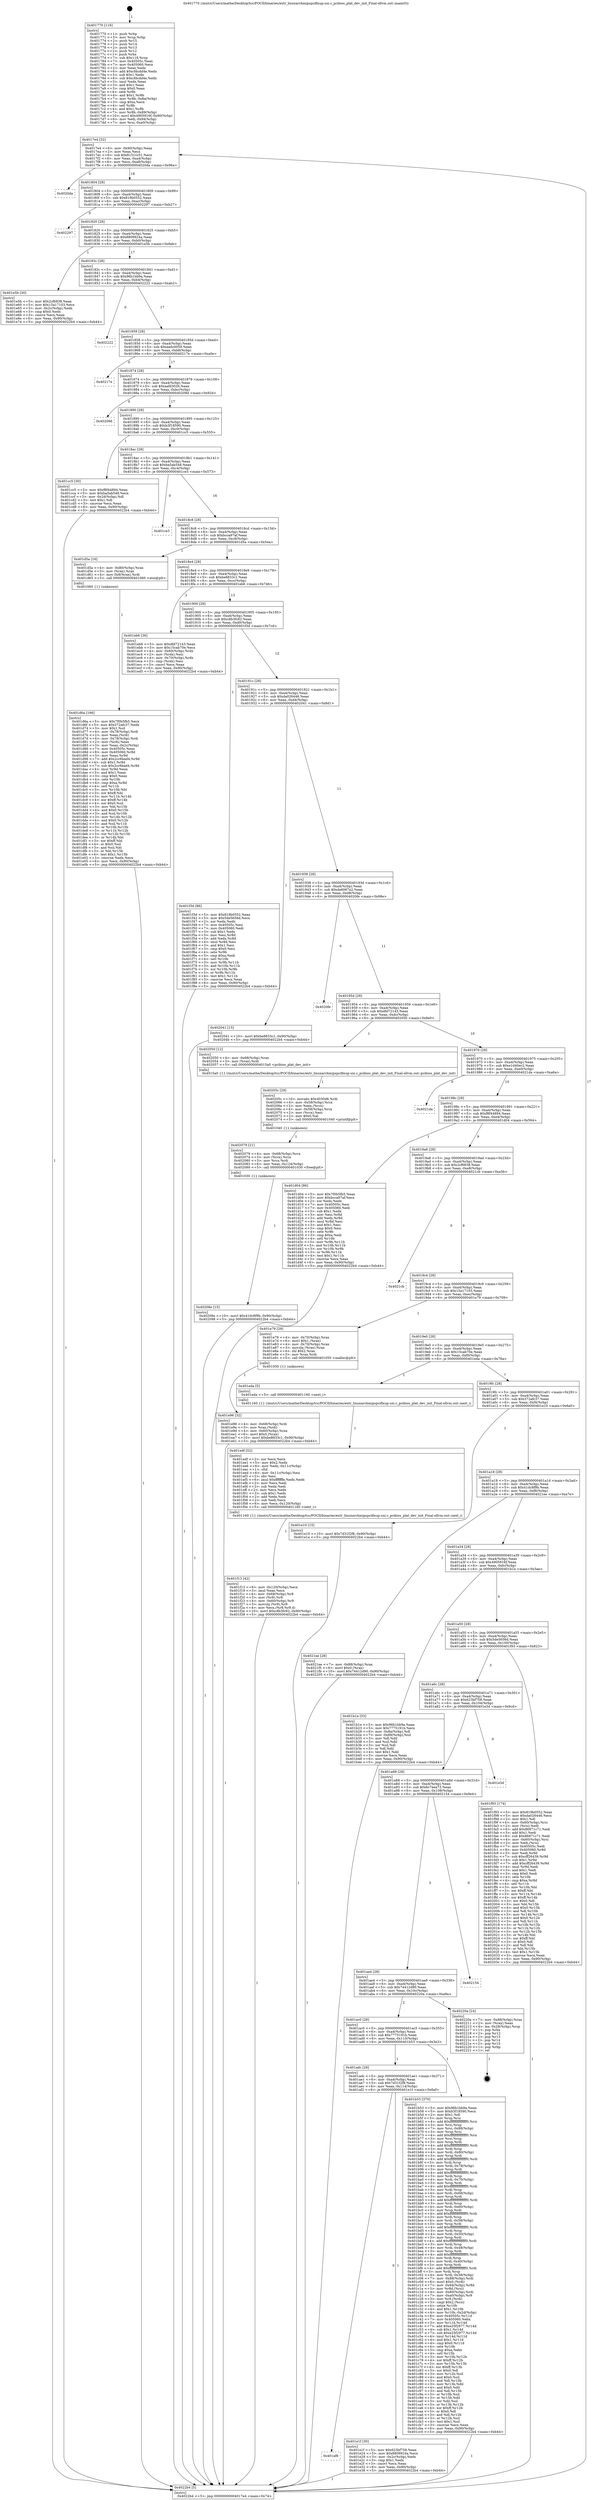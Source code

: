 digraph "0x401770" {
  label = "0x401770 (/mnt/c/Users/mathe/Desktop/tcc/POCII/binaries/extr_linuxarchmipspcifixup-sni.c_pcibios_plat_dev_init_Final-ollvm.out::main(0))"
  labelloc = "t"
  node[shape=record]

  Entry [label="",width=0.3,height=0.3,shape=circle,fillcolor=black,style=filled]
  "0x4017e4" [label="{
     0x4017e4 [32]\l
     | [instrs]\l
     &nbsp;&nbsp;0x4017e4 \<+6\>: mov -0x90(%rbp),%eax\l
     &nbsp;&nbsp;0x4017ea \<+2\>: mov %eax,%ecx\l
     &nbsp;&nbsp;0x4017ec \<+6\>: sub $0x8151cc51,%ecx\l
     &nbsp;&nbsp;0x4017f2 \<+6\>: mov %eax,-0xa4(%rbp)\l
     &nbsp;&nbsp;0x4017f8 \<+6\>: mov %ecx,-0xa8(%rbp)\l
     &nbsp;&nbsp;0x4017fe \<+6\>: je 00000000004020da \<main+0x96a\>\l
  }"]
  "0x4020da" [label="{
     0x4020da\l
  }", style=dashed]
  "0x401804" [label="{
     0x401804 [28]\l
     | [instrs]\l
     &nbsp;&nbsp;0x401804 \<+5\>: jmp 0000000000401809 \<main+0x99\>\l
     &nbsp;&nbsp;0x401809 \<+6\>: mov -0xa4(%rbp),%eax\l
     &nbsp;&nbsp;0x40180f \<+5\>: sub $0x819b0552,%eax\l
     &nbsp;&nbsp;0x401814 \<+6\>: mov %eax,-0xac(%rbp)\l
     &nbsp;&nbsp;0x40181a \<+6\>: je 0000000000402297 \<main+0xb27\>\l
  }"]
  Exit [label="",width=0.3,height=0.3,shape=circle,fillcolor=black,style=filled,peripheries=2]
  "0x402297" [label="{
     0x402297\l
  }", style=dashed]
  "0x401820" [label="{
     0x401820 [28]\l
     | [instrs]\l
     &nbsp;&nbsp;0x401820 \<+5\>: jmp 0000000000401825 \<main+0xb5\>\l
     &nbsp;&nbsp;0x401825 \<+6\>: mov -0xa4(%rbp),%eax\l
     &nbsp;&nbsp;0x40182b \<+5\>: sub $0x8809924a,%eax\l
     &nbsp;&nbsp;0x401830 \<+6\>: mov %eax,-0xb0(%rbp)\l
     &nbsp;&nbsp;0x401836 \<+6\>: je 0000000000401e5b \<main+0x6eb\>\l
  }"]
  "0x40208e" [label="{
     0x40208e [15]\l
     | [instrs]\l
     &nbsp;&nbsp;0x40208e \<+10\>: movl $0x41dc8f9b,-0x90(%rbp)\l
     &nbsp;&nbsp;0x402098 \<+5\>: jmp 00000000004022b4 \<main+0xb44\>\l
  }"]
  "0x401e5b" [label="{
     0x401e5b [30]\l
     | [instrs]\l
     &nbsp;&nbsp;0x401e5b \<+5\>: mov $0x2cf6838,%eax\l
     &nbsp;&nbsp;0x401e60 \<+5\>: mov $0x15a17103,%ecx\l
     &nbsp;&nbsp;0x401e65 \<+3\>: mov -0x2c(%rbp),%edx\l
     &nbsp;&nbsp;0x401e68 \<+3\>: cmp $0x0,%edx\l
     &nbsp;&nbsp;0x401e6b \<+3\>: cmove %ecx,%eax\l
     &nbsp;&nbsp;0x401e6e \<+6\>: mov %eax,-0x90(%rbp)\l
     &nbsp;&nbsp;0x401e74 \<+5\>: jmp 00000000004022b4 \<main+0xb44\>\l
  }"]
  "0x40183c" [label="{
     0x40183c [28]\l
     | [instrs]\l
     &nbsp;&nbsp;0x40183c \<+5\>: jmp 0000000000401841 \<main+0xd1\>\l
     &nbsp;&nbsp;0x401841 \<+6\>: mov -0xa4(%rbp),%eax\l
     &nbsp;&nbsp;0x401847 \<+5\>: sub $0x96b1bb9a,%eax\l
     &nbsp;&nbsp;0x40184c \<+6\>: mov %eax,-0xb4(%rbp)\l
     &nbsp;&nbsp;0x401852 \<+6\>: je 0000000000402222 \<main+0xab2\>\l
  }"]
  "0x402079" [label="{
     0x402079 [21]\l
     | [instrs]\l
     &nbsp;&nbsp;0x402079 \<+4\>: mov -0x68(%rbp),%rcx\l
     &nbsp;&nbsp;0x40207d \<+3\>: mov (%rcx),%rcx\l
     &nbsp;&nbsp;0x402080 \<+3\>: mov %rcx,%rdi\l
     &nbsp;&nbsp;0x402083 \<+6\>: mov %eax,-0x124(%rbp)\l
     &nbsp;&nbsp;0x402089 \<+5\>: call 0000000000401030 \<free@plt\>\l
     | [calls]\l
     &nbsp;&nbsp;0x401030 \{1\} (unknown)\l
  }"]
  "0x402222" [label="{
     0x402222\l
  }", style=dashed]
  "0x401858" [label="{
     0x401858 [28]\l
     | [instrs]\l
     &nbsp;&nbsp;0x401858 \<+5\>: jmp 000000000040185d \<main+0xed\>\l
     &nbsp;&nbsp;0x40185d \<+6\>: mov -0xa4(%rbp),%eax\l
     &nbsp;&nbsp;0x401863 \<+5\>: sub $0xaadc0059,%eax\l
     &nbsp;&nbsp;0x401868 \<+6\>: mov %eax,-0xb8(%rbp)\l
     &nbsp;&nbsp;0x40186e \<+6\>: je 000000000040217e \<main+0xa0e\>\l
  }"]
  "0x40205c" [label="{
     0x40205c [29]\l
     | [instrs]\l
     &nbsp;&nbsp;0x40205c \<+10\>: movabs $0x4030d6,%rdi\l
     &nbsp;&nbsp;0x402066 \<+4\>: mov -0x58(%rbp),%rcx\l
     &nbsp;&nbsp;0x40206a \<+2\>: mov %eax,(%rcx)\l
     &nbsp;&nbsp;0x40206c \<+4\>: mov -0x58(%rbp),%rcx\l
     &nbsp;&nbsp;0x402070 \<+2\>: mov (%rcx),%esi\l
     &nbsp;&nbsp;0x402072 \<+2\>: mov $0x0,%al\l
     &nbsp;&nbsp;0x402074 \<+5\>: call 0000000000401040 \<printf@plt\>\l
     | [calls]\l
     &nbsp;&nbsp;0x401040 \{1\} (unknown)\l
  }"]
  "0x40217e" [label="{
     0x40217e\l
  }", style=dashed]
  "0x401874" [label="{
     0x401874 [28]\l
     | [instrs]\l
     &nbsp;&nbsp;0x401874 \<+5\>: jmp 0000000000401879 \<main+0x109\>\l
     &nbsp;&nbsp;0x401879 \<+6\>: mov -0xa4(%rbp),%eax\l
     &nbsp;&nbsp;0x40187f \<+5\>: sub $0xaafd3026,%eax\l
     &nbsp;&nbsp;0x401884 \<+6\>: mov %eax,-0xbc(%rbp)\l
     &nbsp;&nbsp;0x40188a \<+6\>: je 000000000040209d \<main+0x92d\>\l
  }"]
  "0x401f13" [label="{
     0x401f13 [42]\l
     | [instrs]\l
     &nbsp;&nbsp;0x401f13 \<+6\>: mov -0x120(%rbp),%ecx\l
     &nbsp;&nbsp;0x401f19 \<+3\>: imul %eax,%ecx\l
     &nbsp;&nbsp;0x401f1c \<+4\>: mov -0x68(%rbp),%r8\l
     &nbsp;&nbsp;0x401f20 \<+3\>: mov (%r8),%r8\l
     &nbsp;&nbsp;0x401f23 \<+4\>: mov -0x60(%rbp),%r9\l
     &nbsp;&nbsp;0x401f27 \<+3\>: movslq (%r9),%r9\l
     &nbsp;&nbsp;0x401f2a \<+4\>: mov %ecx,(%r8,%r9,4)\l
     &nbsp;&nbsp;0x401f2e \<+10\>: movl $0xc8b3fc62,-0x90(%rbp)\l
     &nbsp;&nbsp;0x401f38 \<+5\>: jmp 00000000004022b4 \<main+0xb44\>\l
  }"]
  "0x40209d" [label="{
     0x40209d\l
  }", style=dashed]
  "0x401890" [label="{
     0x401890 [28]\l
     | [instrs]\l
     &nbsp;&nbsp;0x401890 \<+5\>: jmp 0000000000401895 \<main+0x125\>\l
     &nbsp;&nbsp;0x401895 \<+6\>: mov -0xa4(%rbp),%eax\l
     &nbsp;&nbsp;0x40189b \<+5\>: sub $0xb3f18590,%eax\l
     &nbsp;&nbsp;0x4018a0 \<+6\>: mov %eax,-0xc0(%rbp)\l
     &nbsp;&nbsp;0x4018a6 \<+6\>: je 0000000000401cc5 \<main+0x555\>\l
  }"]
  "0x401edf" [label="{
     0x401edf [52]\l
     | [instrs]\l
     &nbsp;&nbsp;0x401edf \<+2\>: xor %ecx,%ecx\l
     &nbsp;&nbsp;0x401ee1 \<+5\>: mov $0x2,%edx\l
     &nbsp;&nbsp;0x401ee6 \<+6\>: mov %edx,-0x11c(%rbp)\l
     &nbsp;&nbsp;0x401eec \<+1\>: cltd\l
     &nbsp;&nbsp;0x401eed \<+6\>: mov -0x11c(%rbp),%esi\l
     &nbsp;&nbsp;0x401ef3 \<+2\>: idiv %esi\l
     &nbsp;&nbsp;0x401ef5 \<+6\>: imul $0xfffffffe,%edx,%edx\l
     &nbsp;&nbsp;0x401efb \<+2\>: mov %ecx,%edi\l
     &nbsp;&nbsp;0x401efd \<+2\>: sub %edx,%edi\l
     &nbsp;&nbsp;0x401eff \<+2\>: mov %ecx,%edx\l
     &nbsp;&nbsp;0x401f01 \<+3\>: sub $0x1,%edx\l
     &nbsp;&nbsp;0x401f04 \<+2\>: add %edx,%edi\l
     &nbsp;&nbsp;0x401f06 \<+2\>: sub %edi,%ecx\l
     &nbsp;&nbsp;0x401f08 \<+6\>: mov %ecx,-0x120(%rbp)\l
     &nbsp;&nbsp;0x401f0e \<+5\>: call 0000000000401160 \<next_i\>\l
     | [calls]\l
     &nbsp;&nbsp;0x401160 \{1\} (/mnt/c/Users/mathe/Desktop/tcc/POCII/binaries/extr_linuxarchmipspcifixup-sni.c_pcibios_plat_dev_init_Final-ollvm.out::next_i)\l
  }"]
  "0x401cc5" [label="{
     0x401cc5 [30]\l
     | [instrs]\l
     &nbsp;&nbsp;0x401cc5 \<+5\>: mov $0xf8f44894,%eax\l
     &nbsp;&nbsp;0x401cca \<+5\>: mov $0xba5ab548,%ecx\l
     &nbsp;&nbsp;0x401ccf \<+3\>: mov -0x2d(%rbp),%dl\l
     &nbsp;&nbsp;0x401cd2 \<+3\>: test $0x1,%dl\l
     &nbsp;&nbsp;0x401cd5 \<+3\>: cmovne %ecx,%eax\l
     &nbsp;&nbsp;0x401cd8 \<+6\>: mov %eax,-0x90(%rbp)\l
     &nbsp;&nbsp;0x401cde \<+5\>: jmp 00000000004022b4 \<main+0xb44\>\l
  }"]
  "0x4018ac" [label="{
     0x4018ac [28]\l
     | [instrs]\l
     &nbsp;&nbsp;0x4018ac \<+5\>: jmp 00000000004018b1 \<main+0x141\>\l
     &nbsp;&nbsp;0x4018b1 \<+6\>: mov -0xa4(%rbp),%eax\l
     &nbsp;&nbsp;0x4018b7 \<+5\>: sub $0xba5ab548,%eax\l
     &nbsp;&nbsp;0x4018bc \<+6\>: mov %eax,-0xc4(%rbp)\l
     &nbsp;&nbsp;0x4018c2 \<+6\>: je 0000000000401ce3 \<main+0x573\>\l
  }"]
  "0x401e96" [label="{
     0x401e96 [32]\l
     | [instrs]\l
     &nbsp;&nbsp;0x401e96 \<+4\>: mov -0x68(%rbp),%rdi\l
     &nbsp;&nbsp;0x401e9a \<+3\>: mov %rax,(%rdi)\l
     &nbsp;&nbsp;0x401e9d \<+4\>: mov -0x60(%rbp),%rax\l
     &nbsp;&nbsp;0x401ea1 \<+6\>: movl $0x0,(%rax)\l
     &nbsp;&nbsp;0x401ea7 \<+10\>: movl $0xbe8833c1,-0x90(%rbp)\l
     &nbsp;&nbsp;0x401eb1 \<+5\>: jmp 00000000004022b4 \<main+0xb44\>\l
  }"]
  "0x401ce3" [label="{
     0x401ce3\l
  }", style=dashed]
  "0x4018c8" [label="{
     0x4018c8 [28]\l
     | [instrs]\l
     &nbsp;&nbsp;0x4018c8 \<+5\>: jmp 00000000004018cd \<main+0x15d\>\l
     &nbsp;&nbsp;0x4018cd \<+6\>: mov -0xa4(%rbp),%eax\l
     &nbsp;&nbsp;0x4018d3 \<+5\>: sub $0xbcca97af,%eax\l
     &nbsp;&nbsp;0x4018d8 \<+6\>: mov %eax,-0xc8(%rbp)\l
     &nbsp;&nbsp;0x4018de \<+6\>: je 0000000000401d5a \<main+0x5ea\>\l
  }"]
  "0x401af8" [label="{
     0x401af8\l
  }", style=dashed]
  "0x401d5a" [label="{
     0x401d5a [16]\l
     | [instrs]\l
     &nbsp;&nbsp;0x401d5a \<+4\>: mov -0x80(%rbp),%rax\l
     &nbsp;&nbsp;0x401d5e \<+3\>: mov (%rax),%rax\l
     &nbsp;&nbsp;0x401d61 \<+4\>: mov 0x8(%rax),%rdi\l
     &nbsp;&nbsp;0x401d65 \<+5\>: call 0000000000401060 \<atoi@plt\>\l
     | [calls]\l
     &nbsp;&nbsp;0x401060 \{1\} (unknown)\l
  }"]
  "0x4018e4" [label="{
     0x4018e4 [28]\l
     | [instrs]\l
     &nbsp;&nbsp;0x4018e4 \<+5\>: jmp 00000000004018e9 \<main+0x179\>\l
     &nbsp;&nbsp;0x4018e9 \<+6\>: mov -0xa4(%rbp),%eax\l
     &nbsp;&nbsp;0x4018ef \<+5\>: sub $0xbe8833c1,%eax\l
     &nbsp;&nbsp;0x4018f4 \<+6\>: mov %eax,-0xcc(%rbp)\l
     &nbsp;&nbsp;0x4018fa \<+6\>: je 0000000000401eb6 \<main+0x746\>\l
  }"]
  "0x401e1f" [label="{
     0x401e1f [30]\l
     | [instrs]\l
     &nbsp;&nbsp;0x401e1f \<+5\>: mov $0x623bf758,%eax\l
     &nbsp;&nbsp;0x401e24 \<+5\>: mov $0x8809924a,%ecx\l
     &nbsp;&nbsp;0x401e29 \<+3\>: mov -0x2c(%rbp),%edx\l
     &nbsp;&nbsp;0x401e2c \<+3\>: cmp $0x1,%edx\l
     &nbsp;&nbsp;0x401e2f \<+3\>: cmovl %ecx,%eax\l
     &nbsp;&nbsp;0x401e32 \<+6\>: mov %eax,-0x90(%rbp)\l
     &nbsp;&nbsp;0x401e38 \<+5\>: jmp 00000000004022b4 \<main+0xb44\>\l
  }"]
  "0x401eb6" [label="{
     0x401eb6 [36]\l
     | [instrs]\l
     &nbsp;&nbsp;0x401eb6 \<+5\>: mov $0xdfd72143,%eax\l
     &nbsp;&nbsp;0x401ebb \<+5\>: mov $0x15cab70e,%ecx\l
     &nbsp;&nbsp;0x401ec0 \<+4\>: mov -0x60(%rbp),%rdx\l
     &nbsp;&nbsp;0x401ec4 \<+2\>: mov (%rdx),%esi\l
     &nbsp;&nbsp;0x401ec6 \<+4\>: mov -0x70(%rbp),%rdx\l
     &nbsp;&nbsp;0x401eca \<+2\>: cmp (%rdx),%esi\l
     &nbsp;&nbsp;0x401ecc \<+3\>: cmovl %ecx,%eax\l
     &nbsp;&nbsp;0x401ecf \<+6\>: mov %eax,-0x90(%rbp)\l
     &nbsp;&nbsp;0x401ed5 \<+5\>: jmp 00000000004022b4 \<main+0xb44\>\l
  }"]
  "0x401900" [label="{
     0x401900 [28]\l
     | [instrs]\l
     &nbsp;&nbsp;0x401900 \<+5\>: jmp 0000000000401905 \<main+0x195\>\l
     &nbsp;&nbsp;0x401905 \<+6\>: mov -0xa4(%rbp),%eax\l
     &nbsp;&nbsp;0x40190b \<+5\>: sub $0xc8b3fc62,%eax\l
     &nbsp;&nbsp;0x401910 \<+6\>: mov %eax,-0xd0(%rbp)\l
     &nbsp;&nbsp;0x401916 \<+6\>: je 0000000000401f3d \<main+0x7cd\>\l
  }"]
  "0x401d6a" [label="{
     0x401d6a [166]\l
     | [instrs]\l
     &nbsp;&nbsp;0x401d6a \<+5\>: mov $0x7f0b5fb5,%ecx\l
     &nbsp;&nbsp;0x401d6f \<+5\>: mov $0x372afc37,%edx\l
     &nbsp;&nbsp;0x401d74 \<+3\>: mov $0x1,%sil\l
     &nbsp;&nbsp;0x401d77 \<+4\>: mov -0x78(%rbp),%rdi\l
     &nbsp;&nbsp;0x401d7b \<+2\>: mov %eax,(%rdi)\l
     &nbsp;&nbsp;0x401d7d \<+4\>: mov -0x78(%rbp),%rdi\l
     &nbsp;&nbsp;0x401d81 \<+2\>: mov (%rdi),%eax\l
     &nbsp;&nbsp;0x401d83 \<+3\>: mov %eax,-0x2c(%rbp)\l
     &nbsp;&nbsp;0x401d86 \<+7\>: mov 0x40505c,%eax\l
     &nbsp;&nbsp;0x401d8d \<+8\>: mov 0x405060,%r8d\l
     &nbsp;&nbsp;0x401d95 \<+3\>: mov %eax,%r9d\l
     &nbsp;&nbsp;0x401d98 \<+7\>: add $0x2cc6bad4,%r9d\l
     &nbsp;&nbsp;0x401d9f \<+4\>: sub $0x1,%r9d\l
     &nbsp;&nbsp;0x401da3 \<+7\>: sub $0x2cc6bad4,%r9d\l
     &nbsp;&nbsp;0x401daa \<+4\>: imul %r9d,%eax\l
     &nbsp;&nbsp;0x401dae \<+3\>: and $0x1,%eax\l
     &nbsp;&nbsp;0x401db1 \<+3\>: cmp $0x0,%eax\l
     &nbsp;&nbsp;0x401db4 \<+4\>: sete %r10b\l
     &nbsp;&nbsp;0x401db8 \<+4\>: cmp $0xa,%r8d\l
     &nbsp;&nbsp;0x401dbc \<+4\>: setl %r11b\l
     &nbsp;&nbsp;0x401dc0 \<+3\>: mov %r10b,%bl\l
     &nbsp;&nbsp;0x401dc3 \<+3\>: xor $0xff,%bl\l
     &nbsp;&nbsp;0x401dc6 \<+3\>: mov %r11b,%r14b\l
     &nbsp;&nbsp;0x401dc9 \<+4\>: xor $0xff,%r14b\l
     &nbsp;&nbsp;0x401dcd \<+4\>: xor $0x0,%sil\l
     &nbsp;&nbsp;0x401dd1 \<+3\>: mov %bl,%r15b\l
     &nbsp;&nbsp;0x401dd4 \<+4\>: and $0x0,%r15b\l
     &nbsp;&nbsp;0x401dd8 \<+3\>: and %sil,%r10b\l
     &nbsp;&nbsp;0x401ddb \<+3\>: mov %r14b,%r12b\l
     &nbsp;&nbsp;0x401dde \<+4\>: and $0x0,%r12b\l
     &nbsp;&nbsp;0x401de2 \<+3\>: and %sil,%r11b\l
     &nbsp;&nbsp;0x401de5 \<+3\>: or %r10b,%r15b\l
     &nbsp;&nbsp;0x401de8 \<+3\>: or %r11b,%r12b\l
     &nbsp;&nbsp;0x401deb \<+3\>: xor %r12b,%r15b\l
     &nbsp;&nbsp;0x401dee \<+3\>: or %r14b,%bl\l
     &nbsp;&nbsp;0x401df1 \<+3\>: xor $0xff,%bl\l
     &nbsp;&nbsp;0x401df4 \<+4\>: or $0x0,%sil\l
     &nbsp;&nbsp;0x401df8 \<+3\>: and %sil,%bl\l
     &nbsp;&nbsp;0x401dfb \<+3\>: or %bl,%r15b\l
     &nbsp;&nbsp;0x401dfe \<+4\>: test $0x1,%r15b\l
     &nbsp;&nbsp;0x401e02 \<+3\>: cmovne %edx,%ecx\l
     &nbsp;&nbsp;0x401e05 \<+6\>: mov %ecx,-0x90(%rbp)\l
     &nbsp;&nbsp;0x401e0b \<+5\>: jmp 00000000004022b4 \<main+0xb44\>\l
  }"]
  "0x401f3d" [label="{
     0x401f3d [86]\l
     | [instrs]\l
     &nbsp;&nbsp;0x401f3d \<+5\>: mov $0x819b0552,%eax\l
     &nbsp;&nbsp;0x401f42 \<+5\>: mov $0x5de5656d,%ecx\l
     &nbsp;&nbsp;0x401f47 \<+2\>: xor %edx,%edx\l
     &nbsp;&nbsp;0x401f49 \<+7\>: mov 0x40505c,%esi\l
     &nbsp;&nbsp;0x401f50 \<+7\>: mov 0x405060,%edi\l
     &nbsp;&nbsp;0x401f57 \<+3\>: sub $0x1,%edx\l
     &nbsp;&nbsp;0x401f5a \<+3\>: mov %esi,%r8d\l
     &nbsp;&nbsp;0x401f5d \<+3\>: add %edx,%r8d\l
     &nbsp;&nbsp;0x401f60 \<+4\>: imul %r8d,%esi\l
     &nbsp;&nbsp;0x401f64 \<+3\>: and $0x1,%esi\l
     &nbsp;&nbsp;0x401f67 \<+3\>: cmp $0x0,%esi\l
     &nbsp;&nbsp;0x401f6a \<+4\>: sete %r9b\l
     &nbsp;&nbsp;0x401f6e \<+3\>: cmp $0xa,%edi\l
     &nbsp;&nbsp;0x401f71 \<+4\>: setl %r10b\l
     &nbsp;&nbsp;0x401f75 \<+3\>: mov %r9b,%r11b\l
     &nbsp;&nbsp;0x401f78 \<+3\>: and %r10b,%r11b\l
     &nbsp;&nbsp;0x401f7b \<+3\>: xor %r10b,%r9b\l
     &nbsp;&nbsp;0x401f7e \<+3\>: or %r9b,%r11b\l
     &nbsp;&nbsp;0x401f81 \<+4\>: test $0x1,%r11b\l
     &nbsp;&nbsp;0x401f85 \<+3\>: cmovne %ecx,%eax\l
     &nbsp;&nbsp;0x401f88 \<+6\>: mov %eax,-0x90(%rbp)\l
     &nbsp;&nbsp;0x401f8e \<+5\>: jmp 00000000004022b4 \<main+0xb44\>\l
  }"]
  "0x40191c" [label="{
     0x40191c [28]\l
     | [instrs]\l
     &nbsp;&nbsp;0x40191c \<+5\>: jmp 0000000000401921 \<main+0x1b1\>\l
     &nbsp;&nbsp;0x401921 \<+6\>: mov -0xa4(%rbp),%eax\l
     &nbsp;&nbsp;0x401927 \<+5\>: sub $0xda026446,%eax\l
     &nbsp;&nbsp;0x40192c \<+6\>: mov %eax,-0xd4(%rbp)\l
     &nbsp;&nbsp;0x401932 \<+6\>: je 0000000000402041 \<main+0x8d1\>\l
  }"]
  "0x401adc" [label="{
     0x401adc [28]\l
     | [instrs]\l
     &nbsp;&nbsp;0x401adc \<+5\>: jmp 0000000000401ae1 \<main+0x371\>\l
     &nbsp;&nbsp;0x401ae1 \<+6\>: mov -0xa4(%rbp),%eax\l
     &nbsp;&nbsp;0x401ae7 \<+5\>: sub $0x7d31f2f8,%eax\l
     &nbsp;&nbsp;0x401aec \<+6\>: mov %eax,-0x114(%rbp)\l
     &nbsp;&nbsp;0x401af2 \<+6\>: je 0000000000401e1f \<main+0x6af\>\l
  }"]
  "0x402041" [label="{
     0x402041 [15]\l
     | [instrs]\l
     &nbsp;&nbsp;0x402041 \<+10\>: movl $0xbe8833c1,-0x90(%rbp)\l
     &nbsp;&nbsp;0x40204b \<+5\>: jmp 00000000004022b4 \<main+0xb44\>\l
  }"]
  "0x401938" [label="{
     0x401938 [28]\l
     | [instrs]\l
     &nbsp;&nbsp;0x401938 \<+5\>: jmp 000000000040193d \<main+0x1cd\>\l
     &nbsp;&nbsp;0x40193d \<+6\>: mov -0xa4(%rbp),%eax\l
     &nbsp;&nbsp;0x401943 \<+5\>: sub $0xda6067a2,%eax\l
     &nbsp;&nbsp;0x401948 \<+6\>: mov %eax,-0xd8(%rbp)\l
     &nbsp;&nbsp;0x40194e \<+6\>: je 00000000004020fe \<main+0x98e\>\l
  }"]
  "0x401b53" [label="{
     0x401b53 [370]\l
     | [instrs]\l
     &nbsp;&nbsp;0x401b53 \<+5\>: mov $0x96b1bb9a,%eax\l
     &nbsp;&nbsp;0x401b58 \<+5\>: mov $0xb3f18590,%ecx\l
     &nbsp;&nbsp;0x401b5d \<+2\>: mov $0x1,%dl\l
     &nbsp;&nbsp;0x401b5f \<+3\>: mov %rsp,%rsi\l
     &nbsp;&nbsp;0x401b62 \<+4\>: add $0xfffffffffffffff0,%rsi\l
     &nbsp;&nbsp;0x401b66 \<+3\>: mov %rsi,%rsp\l
     &nbsp;&nbsp;0x401b69 \<+7\>: mov %rsi,-0x88(%rbp)\l
     &nbsp;&nbsp;0x401b70 \<+3\>: mov %rsp,%rsi\l
     &nbsp;&nbsp;0x401b73 \<+4\>: add $0xfffffffffffffff0,%rsi\l
     &nbsp;&nbsp;0x401b77 \<+3\>: mov %rsi,%rsp\l
     &nbsp;&nbsp;0x401b7a \<+3\>: mov %rsp,%rdi\l
     &nbsp;&nbsp;0x401b7d \<+4\>: add $0xfffffffffffffff0,%rdi\l
     &nbsp;&nbsp;0x401b81 \<+3\>: mov %rdi,%rsp\l
     &nbsp;&nbsp;0x401b84 \<+4\>: mov %rdi,-0x80(%rbp)\l
     &nbsp;&nbsp;0x401b88 \<+3\>: mov %rsp,%rdi\l
     &nbsp;&nbsp;0x401b8b \<+4\>: add $0xfffffffffffffff0,%rdi\l
     &nbsp;&nbsp;0x401b8f \<+3\>: mov %rdi,%rsp\l
     &nbsp;&nbsp;0x401b92 \<+4\>: mov %rdi,-0x78(%rbp)\l
     &nbsp;&nbsp;0x401b96 \<+3\>: mov %rsp,%rdi\l
     &nbsp;&nbsp;0x401b99 \<+4\>: add $0xfffffffffffffff0,%rdi\l
     &nbsp;&nbsp;0x401b9d \<+3\>: mov %rdi,%rsp\l
     &nbsp;&nbsp;0x401ba0 \<+4\>: mov %rdi,-0x70(%rbp)\l
     &nbsp;&nbsp;0x401ba4 \<+3\>: mov %rsp,%rdi\l
     &nbsp;&nbsp;0x401ba7 \<+4\>: add $0xfffffffffffffff0,%rdi\l
     &nbsp;&nbsp;0x401bab \<+3\>: mov %rdi,%rsp\l
     &nbsp;&nbsp;0x401bae \<+4\>: mov %rdi,-0x68(%rbp)\l
     &nbsp;&nbsp;0x401bb2 \<+3\>: mov %rsp,%rdi\l
     &nbsp;&nbsp;0x401bb5 \<+4\>: add $0xfffffffffffffff0,%rdi\l
     &nbsp;&nbsp;0x401bb9 \<+3\>: mov %rdi,%rsp\l
     &nbsp;&nbsp;0x401bbc \<+4\>: mov %rdi,-0x60(%rbp)\l
     &nbsp;&nbsp;0x401bc0 \<+3\>: mov %rsp,%rdi\l
     &nbsp;&nbsp;0x401bc3 \<+4\>: add $0xfffffffffffffff0,%rdi\l
     &nbsp;&nbsp;0x401bc7 \<+3\>: mov %rdi,%rsp\l
     &nbsp;&nbsp;0x401bca \<+4\>: mov %rdi,-0x58(%rbp)\l
     &nbsp;&nbsp;0x401bce \<+3\>: mov %rsp,%rdi\l
     &nbsp;&nbsp;0x401bd1 \<+4\>: add $0xfffffffffffffff0,%rdi\l
     &nbsp;&nbsp;0x401bd5 \<+3\>: mov %rdi,%rsp\l
     &nbsp;&nbsp;0x401bd8 \<+4\>: mov %rdi,-0x50(%rbp)\l
     &nbsp;&nbsp;0x401bdc \<+3\>: mov %rsp,%rdi\l
     &nbsp;&nbsp;0x401bdf \<+4\>: add $0xfffffffffffffff0,%rdi\l
     &nbsp;&nbsp;0x401be3 \<+3\>: mov %rdi,%rsp\l
     &nbsp;&nbsp;0x401be6 \<+4\>: mov %rdi,-0x48(%rbp)\l
     &nbsp;&nbsp;0x401bea \<+3\>: mov %rsp,%rdi\l
     &nbsp;&nbsp;0x401bed \<+4\>: add $0xfffffffffffffff0,%rdi\l
     &nbsp;&nbsp;0x401bf1 \<+3\>: mov %rdi,%rsp\l
     &nbsp;&nbsp;0x401bf4 \<+4\>: mov %rdi,-0x40(%rbp)\l
     &nbsp;&nbsp;0x401bf8 \<+3\>: mov %rsp,%rdi\l
     &nbsp;&nbsp;0x401bfb \<+4\>: add $0xfffffffffffffff0,%rdi\l
     &nbsp;&nbsp;0x401bff \<+3\>: mov %rdi,%rsp\l
     &nbsp;&nbsp;0x401c02 \<+4\>: mov %rdi,-0x38(%rbp)\l
     &nbsp;&nbsp;0x401c06 \<+7\>: mov -0x88(%rbp),%rdi\l
     &nbsp;&nbsp;0x401c0d \<+6\>: movl $0x0,(%rdi)\l
     &nbsp;&nbsp;0x401c13 \<+7\>: mov -0x94(%rbp),%r8d\l
     &nbsp;&nbsp;0x401c1a \<+3\>: mov %r8d,(%rsi)\l
     &nbsp;&nbsp;0x401c1d \<+4\>: mov -0x80(%rbp),%rdi\l
     &nbsp;&nbsp;0x401c21 \<+7\>: mov -0xa0(%rbp),%r9\l
     &nbsp;&nbsp;0x401c28 \<+3\>: mov %r9,(%rdi)\l
     &nbsp;&nbsp;0x401c2b \<+3\>: cmpl $0x2,(%rsi)\l
     &nbsp;&nbsp;0x401c2e \<+4\>: setne %r10b\l
     &nbsp;&nbsp;0x401c32 \<+4\>: and $0x1,%r10b\l
     &nbsp;&nbsp;0x401c36 \<+4\>: mov %r10b,-0x2d(%rbp)\l
     &nbsp;&nbsp;0x401c3a \<+8\>: mov 0x40505c,%r11d\l
     &nbsp;&nbsp;0x401c42 \<+7\>: mov 0x405060,%ebx\l
     &nbsp;&nbsp;0x401c49 \<+3\>: mov %r11d,%r14d\l
     &nbsp;&nbsp;0x401c4c \<+7\>: add $0xe25f2977,%r14d\l
     &nbsp;&nbsp;0x401c53 \<+4\>: sub $0x1,%r14d\l
     &nbsp;&nbsp;0x401c57 \<+7\>: sub $0xe25f2977,%r14d\l
     &nbsp;&nbsp;0x401c5e \<+4\>: imul %r14d,%r11d\l
     &nbsp;&nbsp;0x401c62 \<+4\>: and $0x1,%r11d\l
     &nbsp;&nbsp;0x401c66 \<+4\>: cmp $0x0,%r11d\l
     &nbsp;&nbsp;0x401c6a \<+4\>: sete %r10b\l
     &nbsp;&nbsp;0x401c6e \<+3\>: cmp $0xa,%ebx\l
     &nbsp;&nbsp;0x401c71 \<+4\>: setl %r15b\l
     &nbsp;&nbsp;0x401c75 \<+3\>: mov %r10b,%r12b\l
     &nbsp;&nbsp;0x401c78 \<+4\>: xor $0xff,%r12b\l
     &nbsp;&nbsp;0x401c7c \<+3\>: mov %r15b,%r13b\l
     &nbsp;&nbsp;0x401c7f \<+4\>: xor $0xff,%r13b\l
     &nbsp;&nbsp;0x401c83 \<+3\>: xor $0x0,%dl\l
     &nbsp;&nbsp;0x401c86 \<+3\>: mov %r12b,%sil\l
     &nbsp;&nbsp;0x401c89 \<+4\>: and $0x0,%sil\l
     &nbsp;&nbsp;0x401c8d \<+3\>: and %dl,%r10b\l
     &nbsp;&nbsp;0x401c90 \<+3\>: mov %r13b,%dil\l
     &nbsp;&nbsp;0x401c93 \<+4\>: and $0x0,%dil\l
     &nbsp;&nbsp;0x401c97 \<+3\>: and %dl,%r15b\l
     &nbsp;&nbsp;0x401c9a \<+3\>: or %r10b,%sil\l
     &nbsp;&nbsp;0x401c9d \<+3\>: or %r15b,%dil\l
     &nbsp;&nbsp;0x401ca0 \<+3\>: xor %dil,%sil\l
     &nbsp;&nbsp;0x401ca3 \<+3\>: or %r13b,%r12b\l
     &nbsp;&nbsp;0x401ca6 \<+4\>: xor $0xff,%r12b\l
     &nbsp;&nbsp;0x401caa \<+3\>: or $0x0,%dl\l
     &nbsp;&nbsp;0x401cad \<+3\>: and %dl,%r12b\l
     &nbsp;&nbsp;0x401cb0 \<+3\>: or %r12b,%sil\l
     &nbsp;&nbsp;0x401cb3 \<+4\>: test $0x1,%sil\l
     &nbsp;&nbsp;0x401cb7 \<+3\>: cmovne %ecx,%eax\l
     &nbsp;&nbsp;0x401cba \<+6\>: mov %eax,-0x90(%rbp)\l
     &nbsp;&nbsp;0x401cc0 \<+5\>: jmp 00000000004022b4 \<main+0xb44\>\l
  }"]
  "0x4020fe" [label="{
     0x4020fe\l
  }", style=dashed]
  "0x401954" [label="{
     0x401954 [28]\l
     | [instrs]\l
     &nbsp;&nbsp;0x401954 \<+5\>: jmp 0000000000401959 \<main+0x1e9\>\l
     &nbsp;&nbsp;0x401959 \<+6\>: mov -0xa4(%rbp),%eax\l
     &nbsp;&nbsp;0x40195f \<+5\>: sub $0xdfd72143,%eax\l
     &nbsp;&nbsp;0x401964 \<+6\>: mov %eax,-0xdc(%rbp)\l
     &nbsp;&nbsp;0x40196a \<+6\>: je 0000000000402050 \<main+0x8e0\>\l
  }"]
  "0x401ac0" [label="{
     0x401ac0 [28]\l
     | [instrs]\l
     &nbsp;&nbsp;0x401ac0 \<+5\>: jmp 0000000000401ac5 \<main+0x355\>\l
     &nbsp;&nbsp;0x401ac5 \<+6\>: mov -0xa4(%rbp),%eax\l
     &nbsp;&nbsp;0x401acb \<+5\>: sub $0x7775191b,%eax\l
     &nbsp;&nbsp;0x401ad0 \<+6\>: mov %eax,-0x110(%rbp)\l
     &nbsp;&nbsp;0x401ad6 \<+6\>: je 0000000000401b53 \<main+0x3e3\>\l
  }"]
  "0x402050" [label="{
     0x402050 [12]\l
     | [instrs]\l
     &nbsp;&nbsp;0x402050 \<+4\>: mov -0x68(%rbp),%rax\l
     &nbsp;&nbsp;0x402054 \<+3\>: mov (%rax),%rdi\l
     &nbsp;&nbsp;0x402057 \<+5\>: call 00000000004015a0 \<pcibios_plat_dev_init\>\l
     | [calls]\l
     &nbsp;&nbsp;0x4015a0 \{1\} (/mnt/c/Users/mathe/Desktop/tcc/POCII/binaries/extr_linuxarchmipspcifixup-sni.c_pcibios_plat_dev_init_Final-ollvm.out::pcibios_plat_dev_init)\l
  }"]
  "0x401970" [label="{
     0x401970 [28]\l
     | [instrs]\l
     &nbsp;&nbsp;0x401970 \<+5\>: jmp 0000000000401975 \<main+0x205\>\l
     &nbsp;&nbsp;0x401975 \<+6\>: mov -0xa4(%rbp),%eax\l
     &nbsp;&nbsp;0x40197b \<+5\>: sub $0xe1d40ec2,%eax\l
     &nbsp;&nbsp;0x401980 \<+6\>: mov %eax,-0xe0(%rbp)\l
     &nbsp;&nbsp;0x401986 \<+6\>: je 00000000004021da \<main+0xa6a\>\l
  }"]
  "0x40220a" [label="{
     0x40220a [24]\l
     | [instrs]\l
     &nbsp;&nbsp;0x40220a \<+7\>: mov -0x88(%rbp),%rax\l
     &nbsp;&nbsp;0x402211 \<+2\>: mov (%rax),%eax\l
     &nbsp;&nbsp;0x402213 \<+4\>: lea -0x28(%rbp),%rsp\l
     &nbsp;&nbsp;0x402217 \<+1\>: pop %rbx\l
     &nbsp;&nbsp;0x402218 \<+2\>: pop %r12\l
     &nbsp;&nbsp;0x40221a \<+2\>: pop %r13\l
     &nbsp;&nbsp;0x40221c \<+2\>: pop %r14\l
     &nbsp;&nbsp;0x40221e \<+2\>: pop %r15\l
     &nbsp;&nbsp;0x402220 \<+1\>: pop %rbp\l
     &nbsp;&nbsp;0x402221 \<+1\>: ret\l
  }"]
  "0x4021da" [label="{
     0x4021da\l
  }", style=dashed]
  "0x40198c" [label="{
     0x40198c [28]\l
     | [instrs]\l
     &nbsp;&nbsp;0x40198c \<+5\>: jmp 0000000000401991 \<main+0x221\>\l
     &nbsp;&nbsp;0x401991 \<+6\>: mov -0xa4(%rbp),%eax\l
     &nbsp;&nbsp;0x401997 \<+5\>: sub $0xf8f44894,%eax\l
     &nbsp;&nbsp;0x40199c \<+6\>: mov %eax,-0xe4(%rbp)\l
     &nbsp;&nbsp;0x4019a2 \<+6\>: je 0000000000401d04 \<main+0x594\>\l
  }"]
  "0x401aa4" [label="{
     0x401aa4 [28]\l
     | [instrs]\l
     &nbsp;&nbsp;0x401aa4 \<+5\>: jmp 0000000000401aa9 \<main+0x339\>\l
     &nbsp;&nbsp;0x401aa9 \<+6\>: mov -0xa4(%rbp),%eax\l
     &nbsp;&nbsp;0x401aaf \<+5\>: sub $0x74412d90,%eax\l
     &nbsp;&nbsp;0x401ab4 \<+6\>: mov %eax,-0x10c(%rbp)\l
     &nbsp;&nbsp;0x401aba \<+6\>: je 000000000040220a \<main+0xa9a\>\l
  }"]
  "0x401d04" [label="{
     0x401d04 [86]\l
     | [instrs]\l
     &nbsp;&nbsp;0x401d04 \<+5\>: mov $0x7f0b5fb5,%eax\l
     &nbsp;&nbsp;0x401d09 \<+5\>: mov $0xbcca97af,%ecx\l
     &nbsp;&nbsp;0x401d0e \<+2\>: xor %edx,%edx\l
     &nbsp;&nbsp;0x401d10 \<+7\>: mov 0x40505c,%esi\l
     &nbsp;&nbsp;0x401d17 \<+7\>: mov 0x405060,%edi\l
     &nbsp;&nbsp;0x401d1e \<+3\>: sub $0x1,%edx\l
     &nbsp;&nbsp;0x401d21 \<+3\>: mov %esi,%r8d\l
     &nbsp;&nbsp;0x401d24 \<+3\>: add %edx,%r8d\l
     &nbsp;&nbsp;0x401d27 \<+4\>: imul %r8d,%esi\l
     &nbsp;&nbsp;0x401d2b \<+3\>: and $0x1,%esi\l
     &nbsp;&nbsp;0x401d2e \<+3\>: cmp $0x0,%esi\l
     &nbsp;&nbsp;0x401d31 \<+4\>: sete %r9b\l
     &nbsp;&nbsp;0x401d35 \<+3\>: cmp $0xa,%edi\l
     &nbsp;&nbsp;0x401d38 \<+4\>: setl %r10b\l
     &nbsp;&nbsp;0x401d3c \<+3\>: mov %r9b,%r11b\l
     &nbsp;&nbsp;0x401d3f \<+3\>: and %r10b,%r11b\l
     &nbsp;&nbsp;0x401d42 \<+3\>: xor %r10b,%r9b\l
     &nbsp;&nbsp;0x401d45 \<+3\>: or %r9b,%r11b\l
     &nbsp;&nbsp;0x401d48 \<+4\>: test $0x1,%r11b\l
     &nbsp;&nbsp;0x401d4c \<+3\>: cmovne %ecx,%eax\l
     &nbsp;&nbsp;0x401d4f \<+6\>: mov %eax,-0x90(%rbp)\l
     &nbsp;&nbsp;0x401d55 \<+5\>: jmp 00000000004022b4 \<main+0xb44\>\l
  }"]
  "0x4019a8" [label="{
     0x4019a8 [28]\l
     | [instrs]\l
     &nbsp;&nbsp;0x4019a8 \<+5\>: jmp 00000000004019ad \<main+0x23d\>\l
     &nbsp;&nbsp;0x4019ad \<+6\>: mov -0xa4(%rbp),%eax\l
     &nbsp;&nbsp;0x4019b3 \<+5\>: sub $0x2cf6838,%eax\l
     &nbsp;&nbsp;0x4019b8 \<+6\>: mov %eax,-0xe8(%rbp)\l
     &nbsp;&nbsp;0x4019be \<+6\>: je 00000000004021cb \<main+0xa5b\>\l
  }"]
  "0x402154" [label="{
     0x402154\l
  }", style=dashed]
  "0x4021cb" [label="{
     0x4021cb\l
  }", style=dashed]
  "0x4019c4" [label="{
     0x4019c4 [28]\l
     | [instrs]\l
     &nbsp;&nbsp;0x4019c4 \<+5\>: jmp 00000000004019c9 \<main+0x259\>\l
     &nbsp;&nbsp;0x4019c9 \<+6\>: mov -0xa4(%rbp),%eax\l
     &nbsp;&nbsp;0x4019cf \<+5\>: sub $0x15a17103,%eax\l
     &nbsp;&nbsp;0x4019d4 \<+6\>: mov %eax,-0xec(%rbp)\l
     &nbsp;&nbsp;0x4019da \<+6\>: je 0000000000401e79 \<main+0x709\>\l
  }"]
  "0x401a88" [label="{
     0x401a88 [28]\l
     | [instrs]\l
     &nbsp;&nbsp;0x401a88 \<+5\>: jmp 0000000000401a8d \<main+0x31d\>\l
     &nbsp;&nbsp;0x401a8d \<+6\>: mov -0xa4(%rbp),%eax\l
     &nbsp;&nbsp;0x401a93 \<+5\>: sub $0x6c7eea73,%eax\l
     &nbsp;&nbsp;0x401a98 \<+6\>: mov %eax,-0x108(%rbp)\l
     &nbsp;&nbsp;0x401a9e \<+6\>: je 0000000000402154 \<main+0x9e4\>\l
  }"]
  "0x401e79" [label="{
     0x401e79 [29]\l
     | [instrs]\l
     &nbsp;&nbsp;0x401e79 \<+4\>: mov -0x70(%rbp),%rax\l
     &nbsp;&nbsp;0x401e7d \<+6\>: movl $0x1,(%rax)\l
     &nbsp;&nbsp;0x401e83 \<+4\>: mov -0x70(%rbp),%rax\l
     &nbsp;&nbsp;0x401e87 \<+3\>: movslq (%rax),%rax\l
     &nbsp;&nbsp;0x401e8a \<+4\>: shl $0x2,%rax\l
     &nbsp;&nbsp;0x401e8e \<+3\>: mov %rax,%rdi\l
     &nbsp;&nbsp;0x401e91 \<+5\>: call 0000000000401050 \<malloc@plt\>\l
     | [calls]\l
     &nbsp;&nbsp;0x401050 \{1\} (unknown)\l
  }"]
  "0x4019e0" [label="{
     0x4019e0 [28]\l
     | [instrs]\l
     &nbsp;&nbsp;0x4019e0 \<+5\>: jmp 00000000004019e5 \<main+0x275\>\l
     &nbsp;&nbsp;0x4019e5 \<+6\>: mov -0xa4(%rbp),%eax\l
     &nbsp;&nbsp;0x4019eb \<+5\>: sub $0x15cab70e,%eax\l
     &nbsp;&nbsp;0x4019f0 \<+6\>: mov %eax,-0xf0(%rbp)\l
     &nbsp;&nbsp;0x4019f6 \<+6\>: je 0000000000401eda \<main+0x76a\>\l
  }"]
  "0x401e3d" [label="{
     0x401e3d\l
  }", style=dashed]
  "0x401eda" [label="{
     0x401eda [5]\l
     | [instrs]\l
     &nbsp;&nbsp;0x401eda \<+5\>: call 0000000000401160 \<next_i\>\l
     | [calls]\l
     &nbsp;&nbsp;0x401160 \{1\} (/mnt/c/Users/mathe/Desktop/tcc/POCII/binaries/extr_linuxarchmipspcifixup-sni.c_pcibios_plat_dev_init_Final-ollvm.out::next_i)\l
  }"]
  "0x4019fc" [label="{
     0x4019fc [28]\l
     | [instrs]\l
     &nbsp;&nbsp;0x4019fc \<+5\>: jmp 0000000000401a01 \<main+0x291\>\l
     &nbsp;&nbsp;0x401a01 \<+6\>: mov -0xa4(%rbp),%eax\l
     &nbsp;&nbsp;0x401a07 \<+5\>: sub $0x372afc37,%eax\l
     &nbsp;&nbsp;0x401a0c \<+6\>: mov %eax,-0xf4(%rbp)\l
     &nbsp;&nbsp;0x401a12 \<+6\>: je 0000000000401e10 \<main+0x6a0\>\l
  }"]
  "0x401a6c" [label="{
     0x401a6c [28]\l
     | [instrs]\l
     &nbsp;&nbsp;0x401a6c \<+5\>: jmp 0000000000401a71 \<main+0x301\>\l
     &nbsp;&nbsp;0x401a71 \<+6\>: mov -0xa4(%rbp),%eax\l
     &nbsp;&nbsp;0x401a77 \<+5\>: sub $0x623bf758,%eax\l
     &nbsp;&nbsp;0x401a7c \<+6\>: mov %eax,-0x104(%rbp)\l
     &nbsp;&nbsp;0x401a82 \<+6\>: je 0000000000401e3d \<main+0x6cd\>\l
  }"]
  "0x401e10" [label="{
     0x401e10 [15]\l
     | [instrs]\l
     &nbsp;&nbsp;0x401e10 \<+10\>: movl $0x7d31f2f8,-0x90(%rbp)\l
     &nbsp;&nbsp;0x401e1a \<+5\>: jmp 00000000004022b4 \<main+0xb44\>\l
  }"]
  "0x401a18" [label="{
     0x401a18 [28]\l
     | [instrs]\l
     &nbsp;&nbsp;0x401a18 \<+5\>: jmp 0000000000401a1d \<main+0x2ad\>\l
     &nbsp;&nbsp;0x401a1d \<+6\>: mov -0xa4(%rbp),%eax\l
     &nbsp;&nbsp;0x401a23 \<+5\>: sub $0x41dc8f9b,%eax\l
     &nbsp;&nbsp;0x401a28 \<+6\>: mov %eax,-0xf8(%rbp)\l
     &nbsp;&nbsp;0x401a2e \<+6\>: je 00000000004021ee \<main+0xa7e\>\l
  }"]
  "0x401f93" [label="{
     0x401f93 [174]\l
     | [instrs]\l
     &nbsp;&nbsp;0x401f93 \<+5\>: mov $0x819b0552,%eax\l
     &nbsp;&nbsp;0x401f98 \<+5\>: mov $0xda026446,%ecx\l
     &nbsp;&nbsp;0x401f9d \<+2\>: mov $0x1,%dl\l
     &nbsp;&nbsp;0x401f9f \<+4\>: mov -0x60(%rbp),%rsi\l
     &nbsp;&nbsp;0x401fa3 \<+2\>: mov (%rsi),%edi\l
     &nbsp;&nbsp;0x401fa5 \<+6\>: add $0x86871c71,%edi\l
     &nbsp;&nbsp;0x401fab \<+3\>: add $0x1,%edi\l
     &nbsp;&nbsp;0x401fae \<+6\>: sub $0x86871c71,%edi\l
     &nbsp;&nbsp;0x401fb4 \<+4\>: mov -0x60(%rbp),%rsi\l
     &nbsp;&nbsp;0x401fb8 \<+2\>: mov %edi,(%rsi)\l
     &nbsp;&nbsp;0x401fba \<+7\>: mov 0x40505c,%edi\l
     &nbsp;&nbsp;0x401fc1 \<+8\>: mov 0x405060,%r8d\l
     &nbsp;&nbsp;0x401fc9 \<+3\>: mov %edi,%r9d\l
     &nbsp;&nbsp;0x401fcc \<+7\>: sub $0xcff26439,%r9d\l
     &nbsp;&nbsp;0x401fd3 \<+4\>: sub $0x1,%r9d\l
     &nbsp;&nbsp;0x401fd7 \<+7\>: add $0xcff26439,%r9d\l
     &nbsp;&nbsp;0x401fde \<+4\>: imul %r9d,%edi\l
     &nbsp;&nbsp;0x401fe2 \<+3\>: and $0x1,%edi\l
     &nbsp;&nbsp;0x401fe5 \<+3\>: cmp $0x0,%edi\l
     &nbsp;&nbsp;0x401fe8 \<+4\>: sete %r10b\l
     &nbsp;&nbsp;0x401fec \<+4\>: cmp $0xa,%r8d\l
     &nbsp;&nbsp;0x401ff0 \<+4\>: setl %r11b\l
     &nbsp;&nbsp;0x401ff4 \<+3\>: mov %r10b,%bl\l
     &nbsp;&nbsp;0x401ff7 \<+3\>: xor $0xff,%bl\l
     &nbsp;&nbsp;0x401ffa \<+3\>: mov %r11b,%r14b\l
     &nbsp;&nbsp;0x401ffd \<+4\>: xor $0xff,%r14b\l
     &nbsp;&nbsp;0x402001 \<+3\>: xor $0x0,%dl\l
     &nbsp;&nbsp;0x402004 \<+3\>: mov %bl,%r15b\l
     &nbsp;&nbsp;0x402007 \<+4\>: and $0x0,%r15b\l
     &nbsp;&nbsp;0x40200b \<+3\>: and %dl,%r10b\l
     &nbsp;&nbsp;0x40200e \<+3\>: mov %r14b,%r12b\l
     &nbsp;&nbsp;0x402011 \<+4\>: and $0x0,%r12b\l
     &nbsp;&nbsp;0x402015 \<+3\>: and %dl,%r11b\l
     &nbsp;&nbsp;0x402018 \<+3\>: or %r10b,%r15b\l
     &nbsp;&nbsp;0x40201b \<+3\>: or %r11b,%r12b\l
     &nbsp;&nbsp;0x40201e \<+3\>: xor %r12b,%r15b\l
     &nbsp;&nbsp;0x402021 \<+3\>: or %r14b,%bl\l
     &nbsp;&nbsp;0x402024 \<+3\>: xor $0xff,%bl\l
     &nbsp;&nbsp;0x402027 \<+3\>: or $0x0,%dl\l
     &nbsp;&nbsp;0x40202a \<+2\>: and %dl,%bl\l
     &nbsp;&nbsp;0x40202c \<+3\>: or %bl,%r15b\l
     &nbsp;&nbsp;0x40202f \<+4\>: test $0x1,%r15b\l
     &nbsp;&nbsp;0x402033 \<+3\>: cmovne %ecx,%eax\l
     &nbsp;&nbsp;0x402036 \<+6\>: mov %eax,-0x90(%rbp)\l
     &nbsp;&nbsp;0x40203c \<+5\>: jmp 00000000004022b4 \<main+0xb44\>\l
  }"]
  "0x4021ee" [label="{
     0x4021ee [28]\l
     | [instrs]\l
     &nbsp;&nbsp;0x4021ee \<+7\>: mov -0x88(%rbp),%rax\l
     &nbsp;&nbsp;0x4021f5 \<+6\>: movl $0x0,(%rax)\l
     &nbsp;&nbsp;0x4021fb \<+10\>: movl $0x74412d90,-0x90(%rbp)\l
     &nbsp;&nbsp;0x402205 \<+5\>: jmp 00000000004022b4 \<main+0xb44\>\l
  }"]
  "0x401a34" [label="{
     0x401a34 [28]\l
     | [instrs]\l
     &nbsp;&nbsp;0x401a34 \<+5\>: jmp 0000000000401a39 \<main+0x2c9\>\l
     &nbsp;&nbsp;0x401a39 \<+6\>: mov -0xa4(%rbp),%eax\l
     &nbsp;&nbsp;0x401a3f \<+5\>: sub $0x4905916f,%eax\l
     &nbsp;&nbsp;0x401a44 \<+6\>: mov %eax,-0xfc(%rbp)\l
     &nbsp;&nbsp;0x401a4a \<+6\>: je 0000000000401b1e \<main+0x3ae\>\l
  }"]
  "0x401770" [label="{
     0x401770 [116]\l
     | [instrs]\l
     &nbsp;&nbsp;0x401770 \<+1\>: push %rbp\l
     &nbsp;&nbsp;0x401771 \<+3\>: mov %rsp,%rbp\l
     &nbsp;&nbsp;0x401774 \<+2\>: push %r15\l
     &nbsp;&nbsp;0x401776 \<+2\>: push %r14\l
     &nbsp;&nbsp;0x401778 \<+2\>: push %r13\l
     &nbsp;&nbsp;0x40177a \<+2\>: push %r12\l
     &nbsp;&nbsp;0x40177c \<+1\>: push %rbx\l
     &nbsp;&nbsp;0x40177d \<+7\>: sub $0x118,%rsp\l
     &nbsp;&nbsp;0x401784 \<+7\>: mov 0x40505c,%eax\l
     &nbsp;&nbsp;0x40178b \<+7\>: mov 0x405060,%ecx\l
     &nbsp;&nbsp;0x401792 \<+2\>: mov %eax,%edx\l
     &nbsp;&nbsp;0x401794 \<+6\>: add $0xcfdcdd4e,%edx\l
     &nbsp;&nbsp;0x40179a \<+3\>: sub $0x1,%edx\l
     &nbsp;&nbsp;0x40179d \<+6\>: sub $0xcfdcdd4e,%edx\l
     &nbsp;&nbsp;0x4017a3 \<+3\>: imul %edx,%eax\l
     &nbsp;&nbsp;0x4017a6 \<+3\>: and $0x1,%eax\l
     &nbsp;&nbsp;0x4017a9 \<+3\>: cmp $0x0,%eax\l
     &nbsp;&nbsp;0x4017ac \<+4\>: sete %r8b\l
     &nbsp;&nbsp;0x4017b0 \<+4\>: and $0x1,%r8b\l
     &nbsp;&nbsp;0x4017b4 \<+7\>: mov %r8b,-0x8a(%rbp)\l
     &nbsp;&nbsp;0x4017bb \<+3\>: cmp $0xa,%ecx\l
     &nbsp;&nbsp;0x4017be \<+4\>: setl %r8b\l
     &nbsp;&nbsp;0x4017c2 \<+4\>: and $0x1,%r8b\l
     &nbsp;&nbsp;0x4017c6 \<+7\>: mov %r8b,-0x89(%rbp)\l
     &nbsp;&nbsp;0x4017cd \<+10\>: movl $0x4905916f,-0x90(%rbp)\l
     &nbsp;&nbsp;0x4017d7 \<+6\>: mov %edi,-0x94(%rbp)\l
     &nbsp;&nbsp;0x4017dd \<+7\>: mov %rsi,-0xa0(%rbp)\l
  }"]
  "0x401b1e" [label="{
     0x401b1e [53]\l
     | [instrs]\l
     &nbsp;&nbsp;0x401b1e \<+5\>: mov $0x96b1bb9a,%eax\l
     &nbsp;&nbsp;0x401b23 \<+5\>: mov $0x7775191b,%ecx\l
     &nbsp;&nbsp;0x401b28 \<+6\>: mov -0x8a(%rbp),%dl\l
     &nbsp;&nbsp;0x401b2e \<+7\>: mov -0x89(%rbp),%sil\l
     &nbsp;&nbsp;0x401b35 \<+3\>: mov %dl,%dil\l
     &nbsp;&nbsp;0x401b38 \<+3\>: and %sil,%dil\l
     &nbsp;&nbsp;0x401b3b \<+3\>: xor %sil,%dl\l
     &nbsp;&nbsp;0x401b3e \<+3\>: or %dl,%dil\l
     &nbsp;&nbsp;0x401b41 \<+4\>: test $0x1,%dil\l
     &nbsp;&nbsp;0x401b45 \<+3\>: cmovne %ecx,%eax\l
     &nbsp;&nbsp;0x401b48 \<+6\>: mov %eax,-0x90(%rbp)\l
     &nbsp;&nbsp;0x401b4e \<+5\>: jmp 00000000004022b4 \<main+0xb44\>\l
  }"]
  "0x401a50" [label="{
     0x401a50 [28]\l
     | [instrs]\l
     &nbsp;&nbsp;0x401a50 \<+5\>: jmp 0000000000401a55 \<main+0x2e5\>\l
     &nbsp;&nbsp;0x401a55 \<+6\>: mov -0xa4(%rbp),%eax\l
     &nbsp;&nbsp;0x401a5b \<+5\>: sub $0x5de5656d,%eax\l
     &nbsp;&nbsp;0x401a60 \<+6\>: mov %eax,-0x100(%rbp)\l
     &nbsp;&nbsp;0x401a66 \<+6\>: je 0000000000401f93 \<main+0x823\>\l
  }"]
  "0x4022b4" [label="{
     0x4022b4 [5]\l
     | [instrs]\l
     &nbsp;&nbsp;0x4022b4 \<+5\>: jmp 00000000004017e4 \<main+0x74\>\l
  }"]
  Entry -> "0x401770" [label=" 1"]
  "0x4017e4" -> "0x4020da" [label=" 0"]
  "0x4017e4" -> "0x401804" [label=" 18"]
  "0x40220a" -> Exit [label=" 1"]
  "0x401804" -> "0x402297" [label=" 0"]
  "0x401804" -> "0x401820" [label=" 18"]
  "0x4021ee" -> "0x4022b4" [label=" 1"]
  "0x401820" -> "0x401e5b" [label=" 1"]
  "0x401820" -> "0x40183c" [label=" 17"]
  "0x40208e" -> "0x4022b4" [label=" 1"]
  "0x40183c" -> "0x402222" [label=" 0"]
  "0x40183c" -> "0x401858" [label=" 17"]
  "0x402079" -> "0x40208e" [label=" 1"]
  "0x401858" -> "0x40217e" [label=" 0"]
  "0x401858" -> "0x401874" [label=" 17"]
  "0x40205c" -> "0x402079" [label=" 1"]
  "0x401874" -> "0x40209d" [label=" 0"]
  "0x401874" -> "0x401890" [label=" 17"]
  "0x402050" -> "0x40205c" [label=" 1"]
  "0x401890" -> "0x401cc5" [label=" 1"]
  "0x401890" -> "0x4018ac" [label=" 16"]
  "0x402041" -> "0x4022b4" [label=" 1"]
  "0x4018ac" -> "0x401ce3" [label=" 0"]
  "0x4018ac" -> "0x4018c8" [label=" 16"]
  "0x401f93" -> "0x4022b4" [label=" 1"]
  "0x4018c8" -> "0x401d5a" [label=" 1"]
  "0x4018c8" -> "0x4018e4" [label=" 15"]
  "0x401f3d" -> "0x4022b4" [label=" 1"]
  "0x4018e4" -> "0x401eb6" [label=" 2"]
  "0x4018e4" -> "0x401900" [label=" 13"]
  "0x401f13" -> "0x4022b4" [label=" 1"]
  "0x401900" -> "0x401f3d" [label=" 1"]
  "0x401900" -> "0x40191c" [label=" 12"]
  "0x401eda" -> "0x401edf" [label=" 1"]
  "0x40191c" -> "0x402041" [label=" 1"]
  "0x40191c" -> "0x401938" [label=" 11"]
  "0x401e96" -> "0x4022b4" [label=" 1"]
  "0x401938" -> "0x4020fe" [label=" 0"]
  "0x401938" -> "0x401954" [label=" 11"]
  "0x401e79" -> "0x401e96" [label=" 1"]
  "0x401954" -> "0x402050" [label=" 1"]
  "0x401954" -> "0x401970" [label=" 10"]
  "0x401e1f" -> "0x4022b4" [label=" 1"]
  "0x401970" -> "0x4021da" [label=" 0"]
  "0x401970" -> "0x40198c" [label=" 10"]
  "0x401adc" -> "0x401af8" [label=" 0"]
  "0x40198c" -> "0x401d04" [label=" 1"]
  "0x40198c" -> "0x4019a8" [label=" 9"]
  "0x401edf" -> "0x401f13" [label=" 1"]
  "0x4019a8" -> "0x4021cb" [label=" 0"]
  "0x4019a8" -> "0x4019c4" [label=" 9"]
  "0x401e10" -> "0x4022b4" [label=" 1"]
  "0x4019c4" -> "0x401e79" [label=" 1"]
  "0x4019c4" -> "0x4019e0" [label=" 8"]
  "0x401d5a" -> "0x401d6a" [label=" 1"]
  "0x4019e0" -> "0x401eda" [label=" 1"]
  "0x4019e0" -> "0x4019fc" [label=" 7"]
  "0x401d04" -> "0x4022b4" [label=" 1"]
  "0x4019fc" -> "0x401e10" [label=" 1"]
  "0x4019fc" -> "0x401a18" [label=" 6"]
  "0x401b53" -> "0x4022b4" [label=" 1"]
  "0x401a18" -> "0x4021ee" [label=" 1"]
  "0x401a18" -> "0x401a34" [label=" 5"]
  "0x401eb6" -> "0x4022b4" [label=" 2"]
  "0x401a34" -> "0x401b1e" [label=" 1"]
  "0x401a34" -> "0x401a50" [label=" 4"]
  "0x401b1e" -> "0x4022b4" [label=" 1"]
  "0x401770" -> "0x4017e4" [label=" 1"]
  "0x4022b4" -> "0x4017e4" [label=" 17"]
  "0x401ac0" -> "0x401adc" [label=" 1"]
  "0x401a50" -> "0x401f93" [label=" 1"]
  "0x401a50" -> "0x401a6c" [label=" 3"]
  "0x401cc5" -> "0x4022b4" [label=" 1"]
  "0x401a6c" -> "0x401e3d" [label=" 0"]
  "0x401a6c" -> "0x401a88" [label=" 3"]
  "0x401d6a" -> "0x4022b4" [label=" 1"]
  "0x401a88" -> "0x402154" [label=" 0"]
  "0x401a88" -> "0x401aa4" [label=" 3"]
  "0x401adc" -> "0x401e1f" [label=" 1"]
  "0x401aa4" -> "0x40220a" [label=" 1"]
  "0x401aa4" -> "0x401ac0" [label=" 2"]
  "0x401e5b" -> "0x4022b4" [label=" 1"]
  "0x401ac0" -> "0x401b53" [label=" 1"]
}
